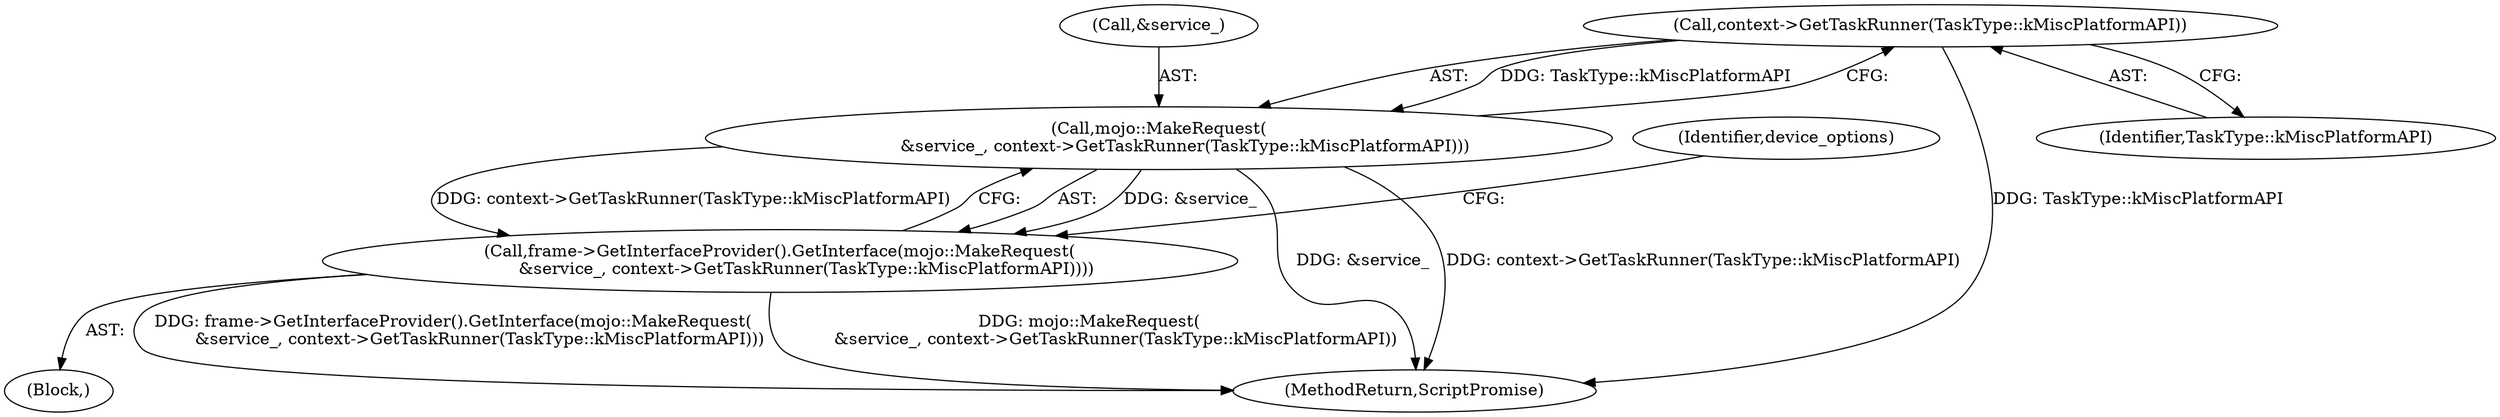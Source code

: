 digraph "1_Chrome_62154472bd2c43e1790dd1bd8a527c1db9118d88_4@del" {
"1000165" [label="(Call,context->GetTaskRunner(TaskType::kMiscPlatformAPI))"];
"1000162" [label="(Call,mojo::MakeRequest(\n          &service_, context->GetTaskRunner(TaskType::kMiscPlatformAPI)))"];
"1000161" [label="(Call,frame->GetInterfaceProvider().GetInterface(mojo::MakeRequest(\n          &service_, context->GetTaskRunner(TaskType::kMiscPlatformAPI))))"];
"1000161" [label="(Call,frame->GetInterfaceProvider().GetInterface(mojo::MakeRequest(\n          &service_, context->GetTaskRunner(TaskType::kMiscPlatformAPI))))"];
"1000162" [label="(Call,mojo::MakeRequest(\n          &service_, context->GetTaskRunner(TaskType::kMiscPlatformAPI)))"];
"1000166" [label="(Identifier,TaskType::kMiscPlatformAPI)"];
"1000206" [label="(MethodReturn,ScriptPromise)"];
"1000169" [label="(Identifier,device_options)"];
"1000163" [label="(Call,&service_)"];
"1000165" [label="(Call,context->GetTaskRunner(TaskType::kMiscPlatformAPI))"];
"1000160" [label="(Block,)"];
"1000165" -> "1000162"  [label="AST: "];
"1000165" -> "1000166"  [label="CFG: "];
"1000166" -> "1000165"  [label="AST: "];
"1000162" -> "1000165"  [label="CFG: "];
"1000165" -> "1000206"  [label="DDG: TaskType::kMiscPlatformAPI"];
"1000165" -> "1000162"  [label="DDG: TaskType::kMiscPlatformAPI"];
"1000162" -> "1000161"  [label="AST: "];
"1000163" -> "1000162"  [label="AST: "];
"1000161" -> "1000162"  [label="CFG: "];
"1000162" -> "1000206"  [label="DDG: &service_"];
"1000162" -> "1000206"  [label="DDG: context->GetTaskRunner(TaskType::kMiscPlatformAPI)"];
"1000162" -> "1000161"  [label="DDG: &service_"];
"1000162" -> "1000161"  [label="DDG: context->GetTaskRunner(TaskType::kMiscPlatformAPI)"];
"1000161" -> "1000160"  [label="AST: "];
"1000169" -> "1000161"  [label="CFG: "];
"1000161" -> "1000206"  [label="DDG: mojo::MakeRequest(\n          &service_, context->GetTaskRunner(TaskType::kMiscPlatformAPI))"];
"1000161" -> "1000206"  [label="DDG: frame->GetInterfaceProvider().GetInterface(mojo::MakeRequest(\n          &service_, context->GetTaskRunner(TaskType::kMiscPlatformAPI)))"];
}
